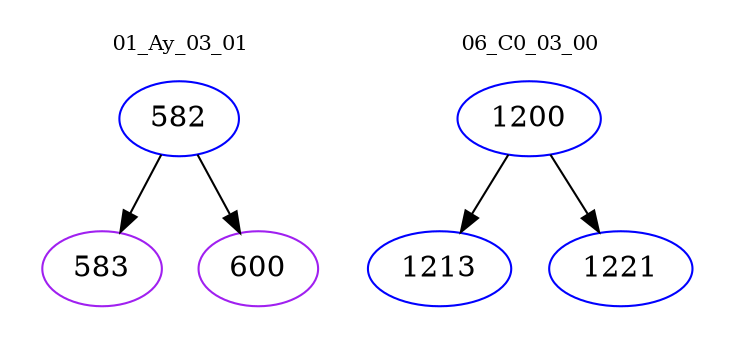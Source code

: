 digraph{
subgraph cluster_0 {
color = white
label = "01_Ay_03_01";
fontsize=10;
T0_582 [label="582", color="blue"]
T0_582 -> T0_583 [color="black"]
T0_583 [label="583", color="purple"]
T0_582 -> T0_600 [color="black"]
T0_600 [label="600", color="purple"]
}
subgraph cluster_1 {
color = white
label = "06_C0_03_00";
fontsize=10;
T1_1200 [label="1200", color="blue"]
T1_1200 -> T1_1213 [color="black"]
T1_1213 [label="1213", color="blue"]
T1_1200 -> T1_1221 [color="black"]
T1_1221 [label="1221", color="blue"]
}
}
